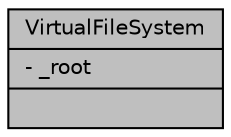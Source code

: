 digraph "VirtualFileSystem"
{
  edge [fontname="Helvetica",fontsize="10",labelfontname="Helvetica",labelfontsize="10"];
  node [fontname="Helvetica",fontsize="10",shape=record];
  Node981 [label="{VirtualFileSystem\n|- _root\l|}",height=0.2,width=0.4,color="black", fillcolor="grey75", style="filled", fontcolor="black"];
}
